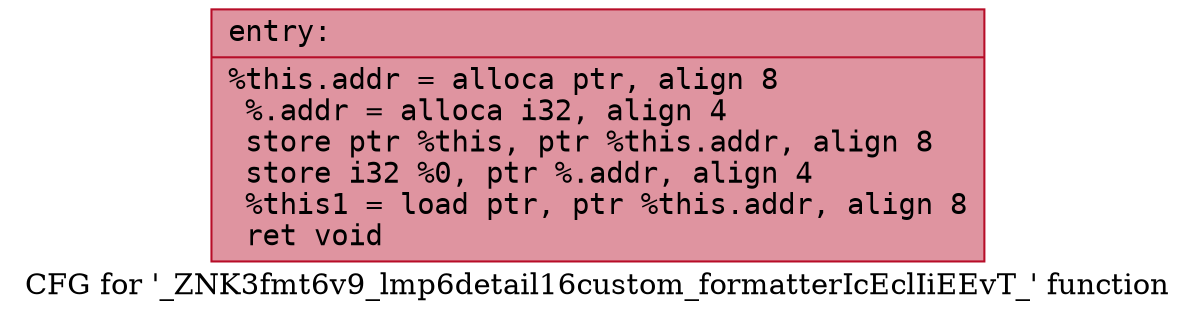 digraph "CFG for '_ZNK3fmt6v9_lmp6detail16custom_formatterIcEclIiEEvT_' function" {
	label="CFG for '_ZNK3fmt6v9_lmp6detail16custom_formatterIcEclIiEEvT_' function";

	Node0x55fec34c1a50 [shape=record,color="#b70d28ff", style=filled, fillcolor="#b70d2870" fontname="Courier",label="{entry:\l|  %this.addr = alloca ptr, align 8\l  %.addr = alloca i32, align 4\l  store ptr %this, ptr %this.addr, align 8\l  store i32 %0, ptr %.addr, align 4\l  %this1 = load ptr, ptr %this.addr, align 8\l  ret void\l}"];
}
